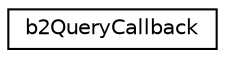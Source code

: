 digraph "Graphical Class Hierarchy"
{
 // LATEX_PDF_SIZE
  edge [fontname="Helvetica",fontsize="10",labelfontname="Helvetica",labelfontsize="10"];
  node [fontname="Helvetica",fontsize="10",shape=record];
  rankdir="LR";
  Node0 [label="b2QueryCallback",height=0.2,width=0.4,color="black", fillcolor="white", style="filled",URL="$classb2QueryCallback.html",tooltip=" "];
}
